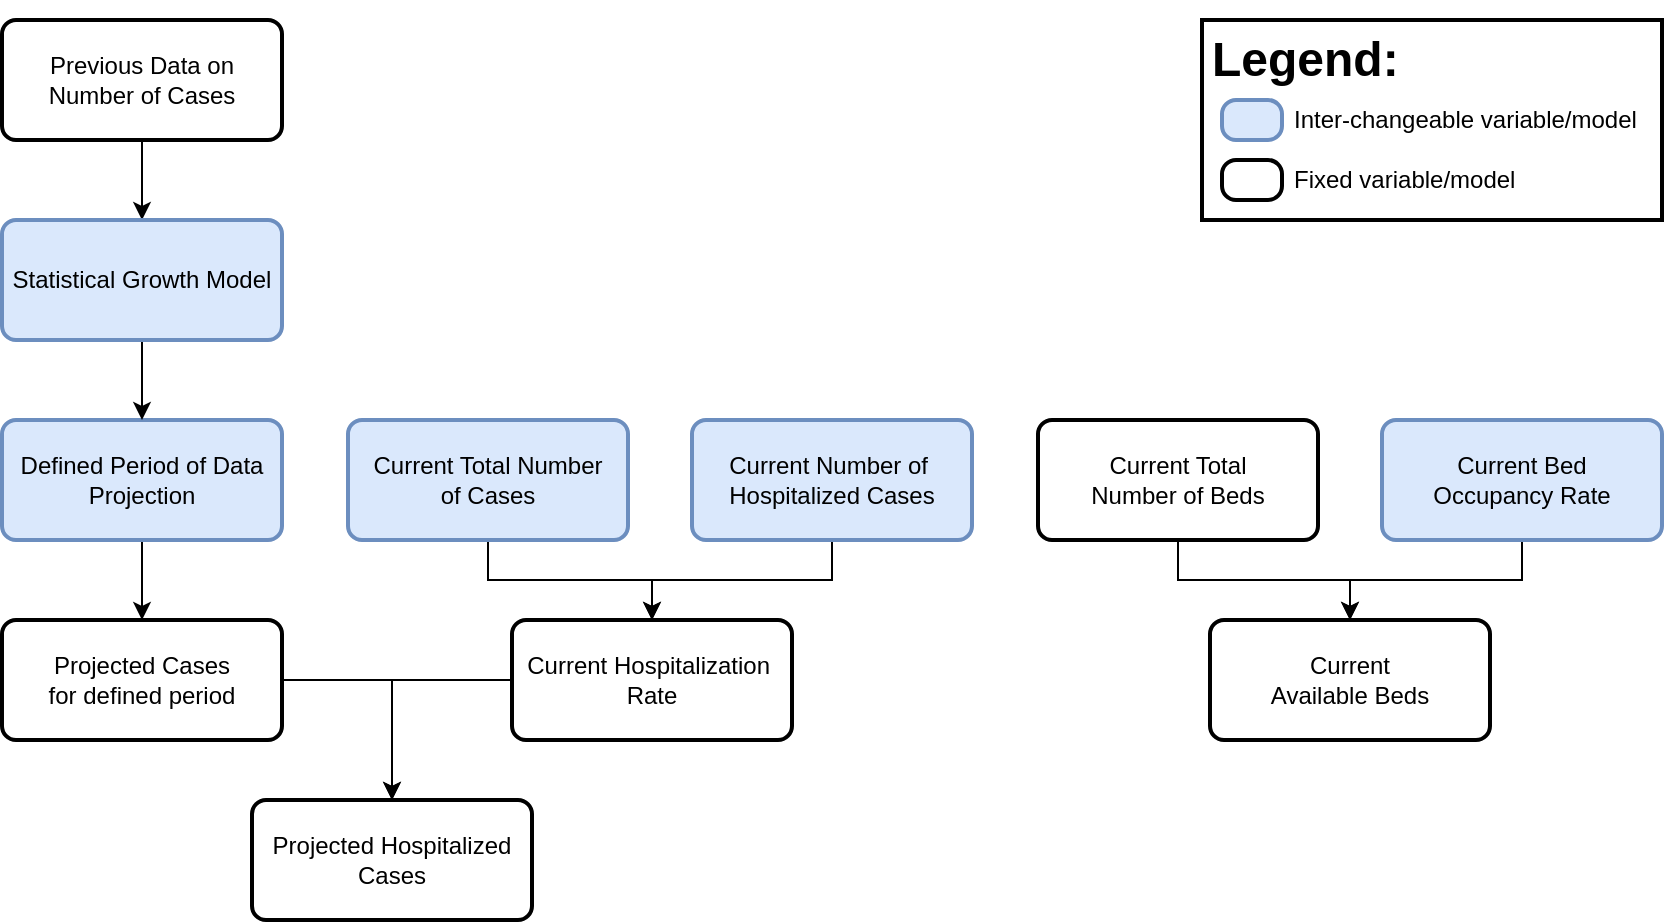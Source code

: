 <mxfile version="14.0.1" type="device"><diagram id="2qzRbxCANA7Ym9fFxbxd" name="Page-1"><mxGraphModel dx="1185" dy="635" grid="1" gridSize="10" guides="1" tooltips="1" connect="1" arrows="1" fold="1" page="1" pageScale="1" pageWidth="850" pageHeight="1100" math="0" shadow="0"><root><mxCell id="0"/><mxCell id="1" parent="0"/><mxCell id="RUdwQiIA82vjH-SXFJZY-4" value="" style="edgeStyle=orthogonalEdgeStyle;rounded=0;orthogonalLoop=1;jettySize=auto;html=1;" edge="1" parent="1" source="RUdwQiIA82vjH-SXFJZY-2" target="RUdwQiIA82vjH-SXFJZY-3"><mxGeometry relative="1" as="geometry"/></mxCell><mxCell id="RUdwQiIA82vjH-SXFJZY-2" value="Defined Period of Data Projection" style="rounded=1;whiteSpace=wrap;html=1;absoluteArcSize=1;arcSize=14;strokeWidth=2;fillColor=#dae8fc;strokeColor=#6c8ebf;" vertex="1" parent="1"><mxGeometry x="10" y="240" width="140" height="60" as="geometry"/></mxCell><mxCell id="RUdwQiIA82vjH-SXFJZY-11" value="" style="edgeStyle=orthogonalEdgeStyle;rounded=0;orthogonalLoop=1;jettySize=auto;html=1;exitX=1;exitY=0.5;exitDx=0;exitDy=0;" edge="1" parent="1" source="RUdwQiIA82vjH-SXFJZY-3" target="RUdwQiIA82vjH-SXFJZY-10"><mxGeometry relative="1" as="geometry"/></mxCell><mxCell id="RUdwQiIA82vjH-SXFJZY-3" value="Projected Cases&lt;br&gt;for defined period" style="rounded=1;whiteSpace=wrap;html=1;absoluteArcSize=1;arcSize=14;strokeWidth=2;" vertex="1" parent="1"><mxGeometry x="10" y="340" width="140" height="60" as="geometry"/></mxCell><mxCell id="RUdwQiIA82vjH-SXFJZY-8" value="" style="edgeStyle=orthogonalEdgeStyle;rounded=0;orthogonalLoop=1;jettySize=auto;html=1;" edge="1" parent="1" source="RUdwQiIA82vjH-SXFJZY-5" target="RUdwQiIA82vjH-SXFJZY-7"><mxGeometry relative="1" as="geometry"/></mxCell><mxCell id="RUdwQiIA82vjH-SXFJZY-5" value="Current Total &lt;br&gt;Number of Beds" style="rounded=1;whiteSpace=wrap;html=1;absoluteArcSize=1;arcSize=14;strokeWidth=2;" vertex="1" parent="1"><mxGeometry x="528" y="240" width="140" height="60" as="geometry"/></mxCell><mxCell id="RUdwQiIA82vjH-SXFJZY-9" style="edgeStyle=orthogonalEdgeStyle;rounded=0;orthogonalLoop=1;jettySize=auto;html=1;" edge="1" parent="1" source="RUdwQiIA82vjH-SXFJZY-6" target="RUdwQiIA82vjH-SXFJZY-7"><mxGeometry relative="1" as="geometry"/></mxCell><mxCell id="RUdwQiIA82vjH-SXFJZY-6" value="Current Bed &lt;br&gt;Occupancy Rate" style="rounded=1;whiteSpace=wrap;html=1;absoluteArcSize=1;arcSize=14;strokeWidth=2;fillColor=#dae8fc;strokeColor=#6c8ebf;" vertex="1" parent="1"><mxGeometry x="700" y="240" width="140" height="60" as="geometry"/></mxCell><mxCell id="RUdwQiIA82vjH-SXFJZY-7" value="Current &lt;br&gt;Available Beds" style="rounded=1;whiteSpace=wrap;html=1;absoluteArcSize=1;arcSize=14;strokeWidth=2;" vertex="1" parent="1"><mxGeometry x="614" y="340" width="140" height="60" as="geometry"/></mxCell><mxCell id="RUdwQiIA82vjH-SXFJZY-10" value="Projected Hospitalized Cases" style="rounded=1;whiteSpace=wrap;html=1;absoluteArcSize=1;arcSize=14;strokeWidth=2;" vertex="1" parent="1"><mxGeometry x="135" y="430" width="140" height="60" as="geometry"/></mxCell><mxCell id="RUdwQiIA82vjH-SXFJZY-15" value="" style="edgeStyle=orthogonalEdgeStyle;rounded=0;orthogonalLoop=1;jettySize=auto;html=1;" edge="1" parent="1" source="RUdwQiIA82vjH-SXFJZY-12" target="RUdwQiIA82vjH-SXFJZY-14"><mxGeometry relative="1" as="geometry"/></mxCell><mxCell id="RUdwQiIA82vjH-SXFJZY-12" value="Current Total Number&lt;br&gt;of Cases" style="rounded=1;whiteSpace=wrap;html=1;absoluteArcSize=1;arcSize=14;strokeWidth=2;fillColor=#dae8fc;strokeColor=#6c8ebf;" vertex="1" parent="1"><mxGeometry x="183" y="240" width="140" height="60" as="geometry"/></mxCell><mxCell id="RUdwQiIA82vjH-SXFJZY-16" style="edgeStyle=orthogonalEdgeStyle;rounded=0;orthogonalLoop=1;jettySize=auto;html=1;" edge="1" parent="1" source="RUdwQiIA82vjH-SXFJZY-13" target="RUdwQiIA82vjH-SXFJZY-14"><mxGeometry relative="1" as="geometry"/></mxCell><mxCell id="RUdwQiIA82vjH-SXFJZY-13" value="Current Number of&amp;nbsp;&lt;br&gt;Hospitalized Cases" style="rounded=1;whiteSpace=wrap;html=1;absoluteArcSize=1;arcSize=14;strokeWidth=2;fillColor=#dae8fc;strokeColor=#6c8ebf;" vertex="1" parent="1"><mxGeometry x="355" y="240" width="140" height="60" as="geometry"/></mxCell><mxCell id="RUdwQiIA82vjH-SXFJZY-19" style="edgeStyle=orthogonalEdgeStyle;rounded=0;orthogonalLoop=1;jettySize=auto;html=1;entryX=0.5;entryY=0;entryDx=0;entryDy=0;" edge="1" parent="1" source="RUdwQiIA82vjH-SXFJZY-14" target="RUdwQiIA82vjH-SXFJZY-10"><mxGeometry relative="1" as="geometry"><Array as="points"><mxPoint x="205" y="370"/></Array></mxGeometry></mxCell><mxCell id="RUdwQiIA82vjH-SXFJZY-14" value="Current Hospitalization&amp;nbsp;&lt;br&gt;Rate" style="rounded=1;whiteSpace=wrap;html=1;absoluteArcSize=1;arcSize=14;strokeWidth=2;" vertex="1" parent="1"><mxGeometry x="265" y="340" width="140" height="60" as="geometry"/></mxCell><mxCell id="RUdwQiIA82vjH-SXFJZY-22" value="" style="edgeStyle=orthogonalEdgeStyle;rounded=0;orthogonalLoop=1;jettySize=auto;html=1;" edge="1" parent="1" source="RUdwQiIA82vjH-SXFJZY-17" target="RUdwQiIA82vjH-SXFJZY-20"><mxGeometry relative="1" as="geometry"/></mxCell><mxCell id="RUdwQiIA82vjH-SXFJZY-17" value="Previous Data on Number of Cases" style="rounded=1;whiteSpace=wrap;html=1;absoluteArcSize=1;arcSize=14;strokeWidth=2;" vertex="1" parent="1"><mxGeometry x="10" y="40" width="140" height="60" as="geometry"/></mxCell><mxCell id="RUdwQiIA82vjH-SXFJZY-21" value="" style="edgeStyle=orthogonalEdgeStyle;rounded=0;orthogonalLoop=1;jettySize=auto;html=1;" edge="1" parent="1" source="RUdwQiIA82vjH-SXFJZY-20" target="RUdwQiIA82vjH-SXFJZY-2"><mxGeometry relative="1" as="geometry"/></mxCell><mxCell id="RUdwQiIA82vjH-SXFJZY-20" value="Statistical Growth Model" style="rounded=1;whiteSpace=wrap;html=1;absoluteArcSize=1;arcSize=14;strokeWidth=2;fillColor=#dae8fc;strokeColor=#6c8ebf;" vertex="1" parent="1"><mxGeometry x="10" y="140" width="140" height="60" as="geometry"/></mxCell><mxCell id="RUdwQiIA82vjH-SXFJZY-23" value="&lt;h1&gt;Legend:&lt;/h1&gt;&lt;div&gt;&lt;br&gt;&lt;/div&gt;" style="text;html=1;spacing=5;spacingTop=-20;whiteSpace=wrap;overflow=hidden;rounded=0;strokeColor=#000000;strokeWidth=2;" vertex="1" parent="1"><mxGeometry x="610" y="40" width="230" height="100" as="geometry"/></mxCell><mxCell id="RUdwQiIA82vjH-SXFJZY-24" value="" style="rounded=1;whiteSpace=wrap;html=1;absoluteArcSize=1;arcSize=14;strokeWidth=2;fillColor=#dae8fc;strokeColor=#6c8ebf;" vertex="1" parent="1"><mxGeometry x="620" y="80" width="30" height="20" as="geometry"/></mxCell><mxCell id="RUdwQiIA82vjH-SXFJZY-25" value="" style="rounded=1;whiteSpace=wrap;html=1;absoluteArcSize=1;arcSize=14;strokeWidth=2;" vertex="1" parent="1"><mxGeometry x="620" y="110" width="30" height="20" as="geometry"/></mxCell><mxCell id="RUdwQiIA82vjH-SXFJZY-26" value="Inter-changeable variable/model" style="text;html=1;strokeColor=none;fillColor=none;align=left;verticalAlign=middle;whiteSpace=wrap;rounded=0;" vertex="1" parent="1"><mxGeometry x="654" y="80" width="176" height="20" as="geometry"/></mxCell><mxCell id="RUdwQiIA82vjH-SXFJZY-27" value="Fixed variable/model" style="text;html=1;strokeColor=none;fillColor=none;align=left;verticalAlign=middle;whiteSpace=wrap;rounded=0;" vertex="1" parent="1"><mxGeometry x="654" y="110" width="176" height="20" as="geometry"/></mxCell></root></mxGraphModel></diagram></mxfile>